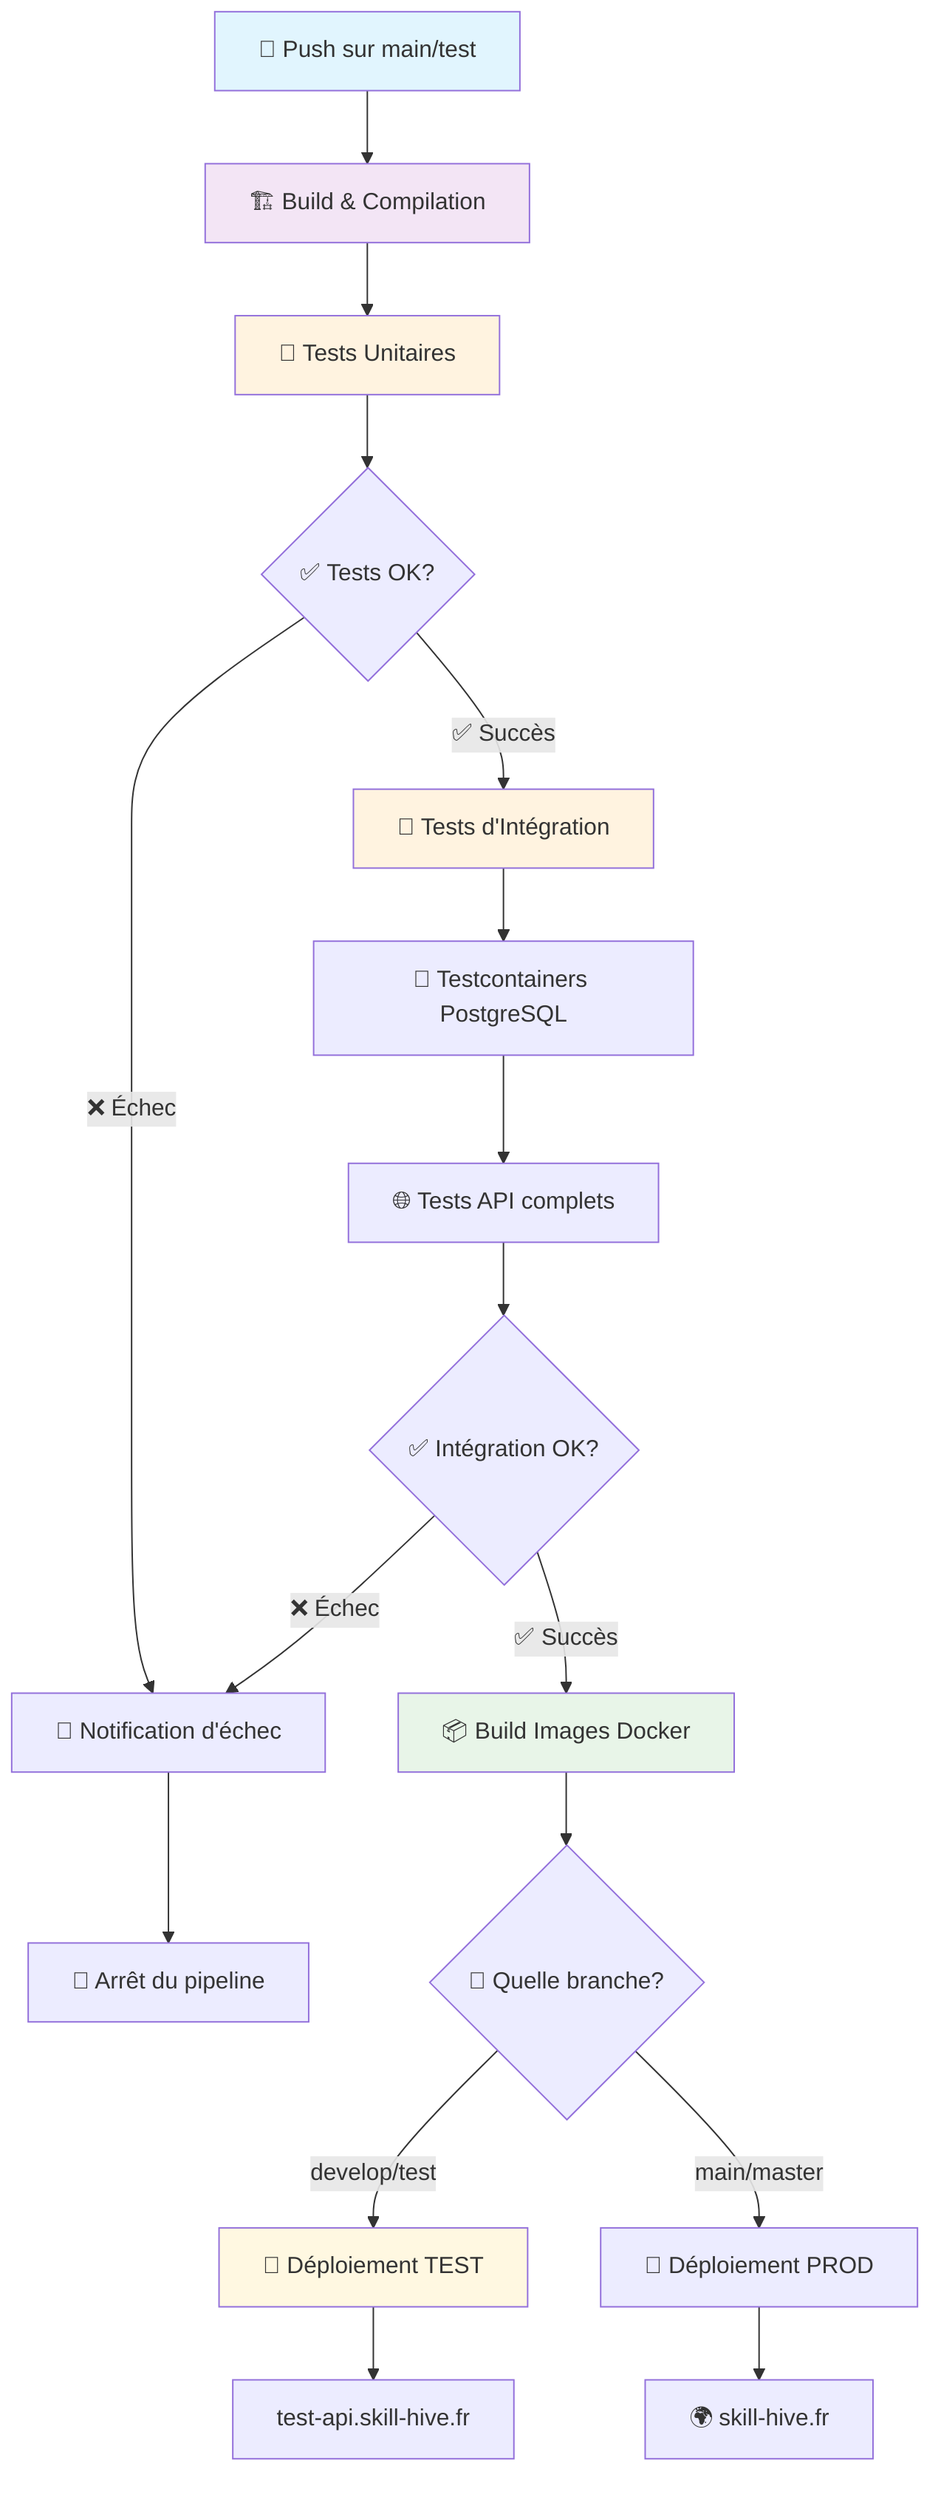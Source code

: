 graph TD
    A[🔄 Push sur main/test] --> B[🏗️ Build & Compilation]
    B --> C[🧪 Tests Unitaires]
    C --> D{✅ Tests OK?}
    
    D -->|❌ Échec| E[📧 Notification d'échec]
    E --> F[🛑 Arrêt du pipeline]
    
    D -->|✅ Succès| G[🔧 Tests d'Intégration]
    G --> H[🐳 Testcontainers PostgreSQL]
    H --> I[🌐 Tests API complets]
    I --> J{✅ Intégration OK?}
    
    J -->|❌ Échec| E
    J -->|✅ Succès| K[📦 Build Images Docker]
    
    K --> L{🎯 Quelle branche?}
    
    L -->|develop/test| M[🧪 Déploiement TEST]
    M --> N[test-api.skill-hive.fr]
    
    L -->|main/master| R[🚀 Déploiement PROD]
    R --> S[🌍 skill-hive.fr]
    
   
    
    style A fill:#e1f5fe
    style B fill:#f3e5f5
    style C fill:#fff3e0
    style G fill:#fff3e0
    style K fill:#e8f5e8
    style M fill:#fff8e1